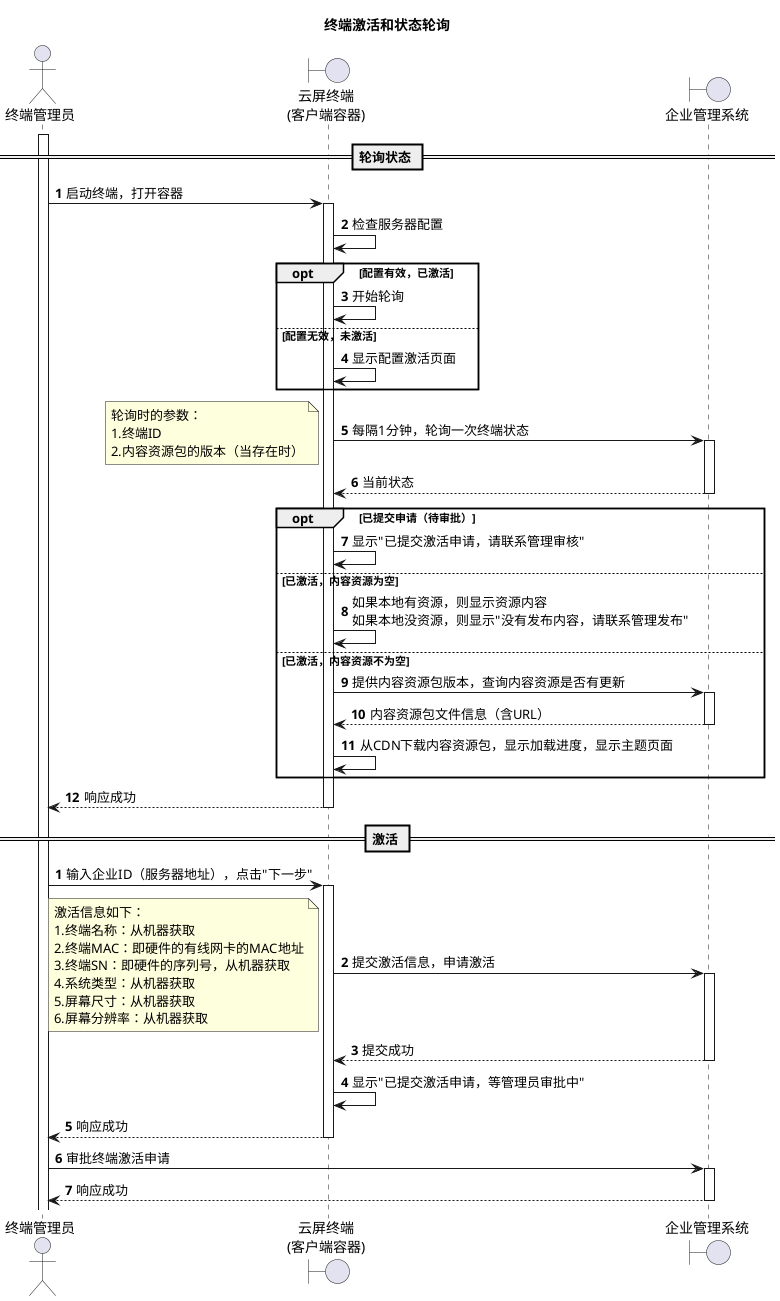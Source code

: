 @startuml

title 终端激活和状态轮询

actor 终端管理员 as admin
boundary "云屏终端\n(客户端容器)" as screenDevice
boundary "企业管理系统" as adminWeb


== 轮询状态 ==
autonumber
activate admin
admin -> screenDevice:启动终端，打开容器
activate screenDevice

screenDevice -> screenDevice: 检查服务器配置
opt 配置有效，已激活
screenDevice -> screenDevice: 开始轮询
else 配置无效，未激活
screenDevice -> screenDevice: 显示配置激活页面
end

screenDevice -> adminWeb: 每隔1分钟，轮询一次终端状态

note left
轮询时的参数：
1.终端ID
2.内容资源包的版本（当存在时）
end note

activate adminWeb
return 当前状态

opt 已提交申请（待审批）
screenDevice -> screenDevice: 显示"已提交激活申请，请联系管理审核"

else 已激活，内容资源为空
screenDevice -> screenDevice: 如果本地有资源，则显示资源内容\n如果本地没资源，则显示"没有发布内容，请联系管理发布"

else 已激活，内容资源不为空
screenDevice -> adminWeb: 提供内容资源包版本，查询内容资源是否有更新
activate adminWeb
return 内容资源包文件信息（含URL）
screenDevice -> screenDevice: 从CDN下载内容资源包，显示加载进度，显示主题页面

end

return 响应成功

== 激活 ==
autonumber

admin -> screenDevice: 输入企业ID（服务器地址），点击"下一步"
activate screenDevice
screenDevice -> adminWeb: 提交激活信息，申请激活
note left
激活信息如下：
1.终端名称：从机器获取
2.终端MAC：即硬件的有线网卡的MAC地址
3.终端SN：即硬件的序列号，从机器获取
4.系统类型：从机器获取
5.屏幕尺寸：从机器获取
6.屏幕分辨率：从机器获取
end note

activate adminWeb
return 提交成功

screenDevice -> screenDevice: 显示"已提交激活申请，等管理员审批中"
return 响应成功

admin -> adminWeb: 审批终端激活申请
activate adminWeb
return 响应成功

@enduml